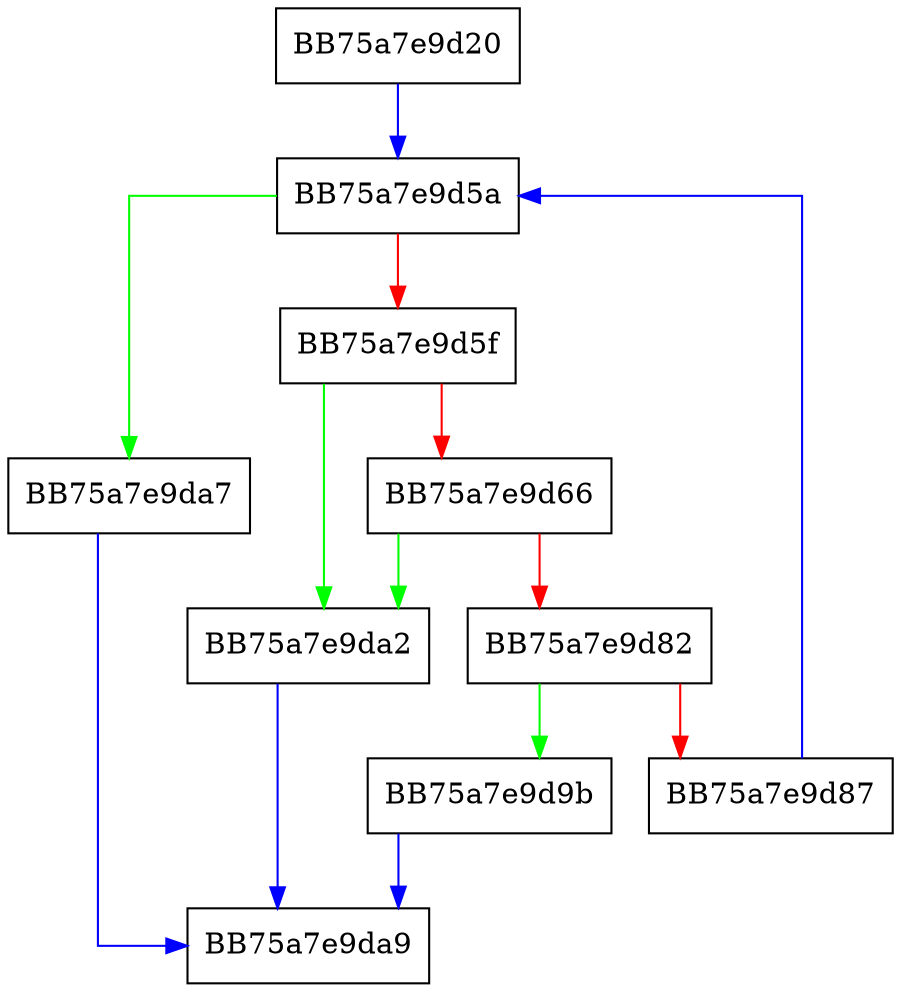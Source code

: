 digraph do_in {
  node [shape="box"];
  graph [splines=ortho];
  BB75a7e9d20 -> BB75a7e9d5a [color="blue"];
  BB75a7e9d5a -> BB75a7e9da7 [color="green"];
  BB75a7e9d5a -> BB75a7e9d5f [color="red"];
  BB75a7e9d5f -> BB75a7e9da2 [color="green"];
  BB75a7e9d5f -> BB75a7e9d66 [color="red"];
  BB75a7e9d66 -> BB75a7e9da2 [color="green"];
  BB75a7e9d66 -> BB75a7e9d82 [color="red"];
  BB75a7e9d82 -> BB75a7e9d9b [color="green"];
  BB75a7e9d82 -> BB75a7e9d87 [color="red"];
  BB75a7e9d87 -> BB75a7e9d5a [color="blue"];
  BB75a7e9d9b -> BB75a7e9da9 [color="blue"];
  BB75a7e9da2 -> BB75a7e9da9 [color="blue"];
  BB75a7e9da7 -> BB75a7e9da9 [color="blue"];
}